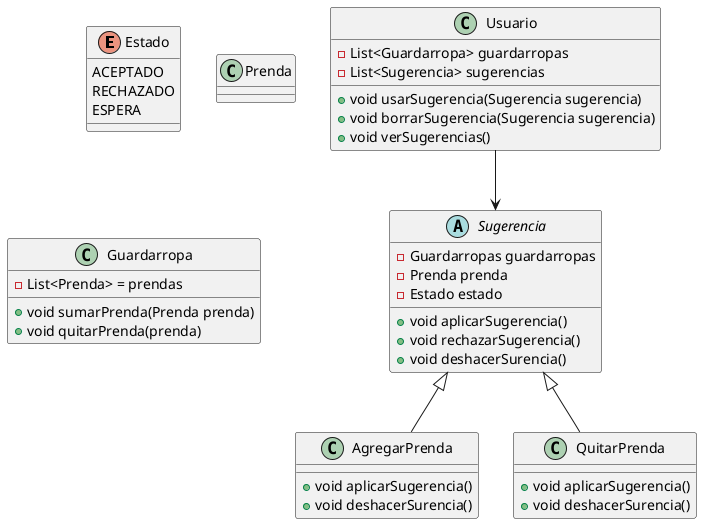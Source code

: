 @startuml tp-qmp
'https://plantuml.com/class-diagram
' - private
' + public

' Part 1: Organizaciones y Miembros

enum Estado {
    ACEPTADO
    RECHAZADO
    ESPERA
}

class Usuario {
    - List<Guardarropa> guardarropas
    - List<Sugerencia> sugerencias

    + void usarSugerencia(Sugerencia sugerencia)
    + void borrarSugerencia(Sugerencia sugerencia)
    + void verSugerencias()
}

class Prenda {
}

class Guardarropa {
    - List<Prenda> = prendas

    + void sumarPrenda(Prenda prenda)
    + void quitarPrenda(prenda)
}

abstract class Sugerencia {
    - Guardarropas guardarropas
    - Prenda prenda
    - Estado estado

    + void aplicarSugerencia()
    + void rechazarSugerencia()
    + void deshacerSurencia()
}

class AgregarPrenda extends Sugerencia{
    + void aplicarSugerencia()
    + void deshacerSurencia()
}

class QuitarPrenda extends Sugerencia{
    + void aplicarSugerencia()
    + void deshacerSurencia()
}


Usuario --> Sugerencia


@enduml